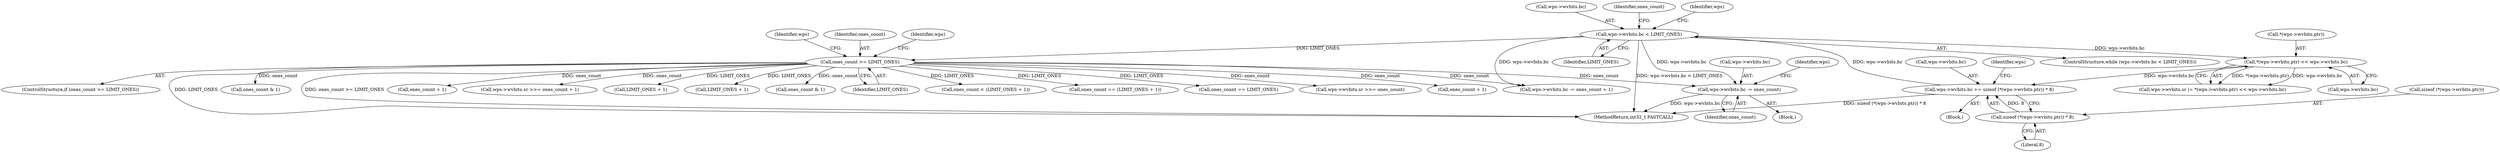 digraph "0_WavPack_4bc05fc490b66ef2d45b1de26abf1455b486b0dc_0@pointer" {
"1000415" [label="(Call,wps->wvbits.bc -= ones_count)"];
"1000411" [label="(Call,ones_count >= LIMIT_ONES)"];
"1000343" [label="(Call,wps->wvbits.bc < LIMIT_ONES)"];
"1000387" [label="(Call,wps->wvbits.bc += sizeof (*(wps->wvbits.ptr)) * 8)"];
"1000393" [label="(Call,sizeof (*(wps->wvbits.ptr)) * 8)"];
"1000375" [label="(Call,*(wps->wvbits.ptr) << wps->wvbits.bc)"];
"1000829" [label="(MethodReturn,int32_t FASTCALL)"];
"1000342" [label="(ControlStructure,while (wps->wvbits.bc < LIMIT_ONES))"];
"1000415" [label="(Call,wps->wvbits.bc -= ones_count)"];
"1000412" [label="(Identifier,ones_count)"];
"1000343" [label="(Call,wps->wvbits.bc < LIMIT_ONES)"];
"1000567" [label="(Call,ones_count & 1)"];
"1000414" [label="(Block,)"];
"1000369" [label="(Call,wps->wvbits.sr |= *(wps->wvbits.ptr) << wps->wvbits.bc)"];
"1000518" [label="(Call,wps->wvbits.bc -= ones_count + 1)"];
"1000416" [label="(Call,wps->wvbits.bc)"];
"1000393" [label="(Call,sizeof (*(wps->wvbits.ptr)) * 8)"];
"1000418" [label="(Identifier,wps)"];
"1000344" [label="(Call,wps->wvbits.bc)"];
"1000524" [label="(Call,ones_count + 1)"];
"1000521" [label="(Identifier,wps)"];
"1000349" [label="(Identifier,LIMIT_ONES)"];
"1000527" [label="(Call,wps->wvbits.sr >>= ones_count + 1)"];
"1000404" [label="(Identifier,ones_count)"];
"1000425" [label="(Identifier,wps)"];
"1000350" [label="(Block,)"];
"1000356" [label="(Identifier,wps)"];
"1000388" [label="(Call,wps->wvbits.bc)"];
"1000375" [label="(Call,*(wps->wvbits.ptr) << wps->wvbits.bc)"];
"1000446" [label="(Call,LIMIT_ONES + 1)"];
"1000433" [label="(Call,LIMIT_ONES + 1)"];
"1000549" [label="(Call,ones_count & 1)"];
"1000413" [label="(Identifier,LIMIT_ONES)"];
"1000431" [label="(Call,ones_count < (LIMIT_ONES + 1))"];
"1000382" [label="(Call,wps->wvbits.bc)"];
"1000401" [label="(Literal,8)"];
"1000444" [label="(Call,ones_count == (LIMIT_ONES + 1))"];
"1000452" [label="(Call,ones_count == LIMIT_ONES)"];
"1000376" [label="(Call,*(wps->wvbits.ptr))"];
"1000422" [label="(Call,wps->wvbits.sr >>= ones_count)"];
"1000421" [label="(Identifier,ones_count)"];
"1000533" [label="(Call,ones_count + 1)"];
"1000410" [label="(ControlStructure,if (ones_count >= LIMIT_ONES))"];
"1000411" [label="(Call,ones_count >= LIMIT_ONES)"];
"1000346" [label="(Identifier,wps)"];
"1000387" [label="(Call,wps->wvbits.bc += sizeof (*(wps->wvbits.ptr)) * 8)"];
"1000394" [label="(Call,sizeof (*(wps->wvbits.ptr)))"];
"1000415" -> "1000414"  [label="AST: "];
"1000415" -> "1000421"  [label="CFG: "];
"1000416" -> "1000415"  [label="AST: "];
"1000421" -> "1000415"  [label="AST: "];
"1000425" -> "1000415"  [label="CFG: "];
"1000415" -> "1000829"  [label="DDG: wps->wvbits.bc"];
"1000411" -> "1000415"  [label="DDG: ones_count"];
"1000343" -> "1000415"  [label="DDG: wps->wvbits.bc"];
"1000411" -> "1000410"  [label="AST: "];
"1000411" -> "1000413"  [label="CFG: "];
"1000412" -> "1000411"  [label="AST: "];
"1000413" -> "1000411"  [label="AST: "];
"1000418" -> "1000411"  [label="CFG: "];
"1000521" -> "1000411"  [label="CFG: "];
"1000411" -> "1000829"  [label="DDG: ones_count >= LIMIT_ONES"];
"1000411" -> "1000829"  [label="DDG: LIMIT_ONES"];
"1000343" -> "1000411"  [label="DDG: LIMIT_ONES"];
"1000411" -> "1000422"  [label="DDG: ones_count"];
"1000411" -> "1000431"  [label="DDG: LIMIT_ONES"];
"1000411" -> "1000433"  [label="DDG: LIMIT_ONES"];
"1000411" -> "1000444"  [label="DDG: LIMIT_ONES"];
"1000411" -> "1000446"  [label="DDG: LIMIT_ONES"];
"1000411" -> "1000452"  [label="DDG: LIMIT_ONES"];
"1000411" -> "1000518"  [label="DDG: ones_count"];
"1000411" -> "1000524"  [label="DDG: ones_count"];
"1000411" -> "1000527"  [label="DDG: ones_count"];
"1000411" -> "1000533"  [label="DDG: ones_count"];
"1000411" -> "1000549"  [label="DDG: ones_count"];
"1000411" -> "1000567"  [label="DDG: ones_count"];
"1000343" -> "1000342"  [label="AST: "];
"1000343" -> "1000349"  [label="CFG: "];
"1000344" -> "1000343"  [label="AST: "];
"1000349" -> "1000343"  [label="AST: "];
"1000356" -> "1000343"  [label="CFG: "];
"1000404" -> "1000343"  [label="CFG: "];
"1000343" -> "1000829"  [label="DDG: wps->wvbits.bc < LIMIT_ONES"];
"1000387" -> "1000343"  [label="DDG: wps->wvbits.bc"];
"1000343" -> "1000375"  [label="DDG: wps->wvbits.bc"];
"1000343" -> "1000518"  [label="DDG: wps->wvbits.bc"];
"1000387" -> "1000350"  [label="AST: "];
"1000387" -> "1000393"  [label="CFG: "];
"1000388" -> "1000387"  [label="AST: "];
"1000393" -> "1000387"  [label="AST: "];
"1000346" -> "1000387"  [label="CFG: "];
"1000387" -> "1000829"  [label="DDG: sizeof (*(wps->wvbits.ptr)) * 8"];
"1000393" -> "1000387"  [label="DDG: 8"];
"1000375" -> "1000387"  [label="DDG: wps->wvbits.bc"];
"1000393" -> "1000401"  [label="CFG: "];
"1000394" -> "1000393"  [label="AST: "];
"1000401" -> "1000393"  [label="AST: "];
"1000375" -> "1000369"  [label="AST: "];
"1000375" -> "1000382"  [label="CFG: "];
"1000376" -> "1000375"  [label="AST: "];
"1000382" -> "1000375"  [label="AST: "];
"1000369" -> "1000375"  [label="CFG: "];
"1000375" -> "1000369"  [label="DDG: *(wps->wvbits.ptr)"];
"1000375" -> "1000369"  [label="DDG: wps->wvbits.bc"];
}
